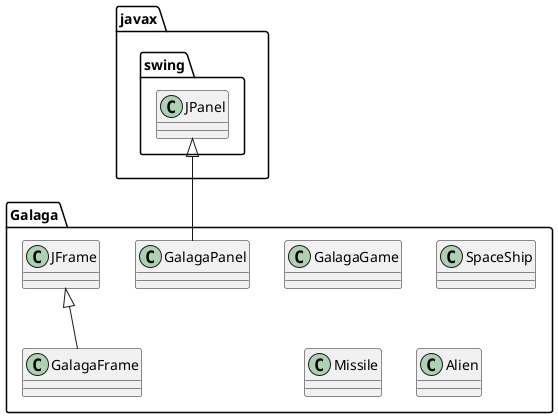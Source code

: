@startuml
class Galaga.GalagaFrame {
}
class Galaga.GalagaGame {
}
class Galaga.SpaceShip {
}
class Galaga.Missile {
}
class Galaga.GalagaPanel {
}
class Galaga.Alien {
}


Galaga.JFrame <|-- Galaga.GalagaFrame
javax.swing.JPanel <|-- Galaga.GalagaPanel
@enduml